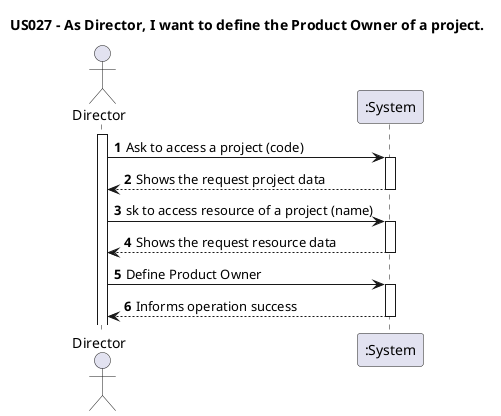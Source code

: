 @startuml

title "US027 - As Director, I want to define the Product Owner of a project."
autoactivate on
autonumber

actor "Director" as Director
participant ":System" as System

activate Director

Director -> System: Ask to access a project (code)
System --> Director: Shows the request project data
Director -> System: sk to access resource of a project (name)
System --> Director: Shows the request resource data
Director -> System: Define Product Owner
System --> Director: Informs operation success


@enduml